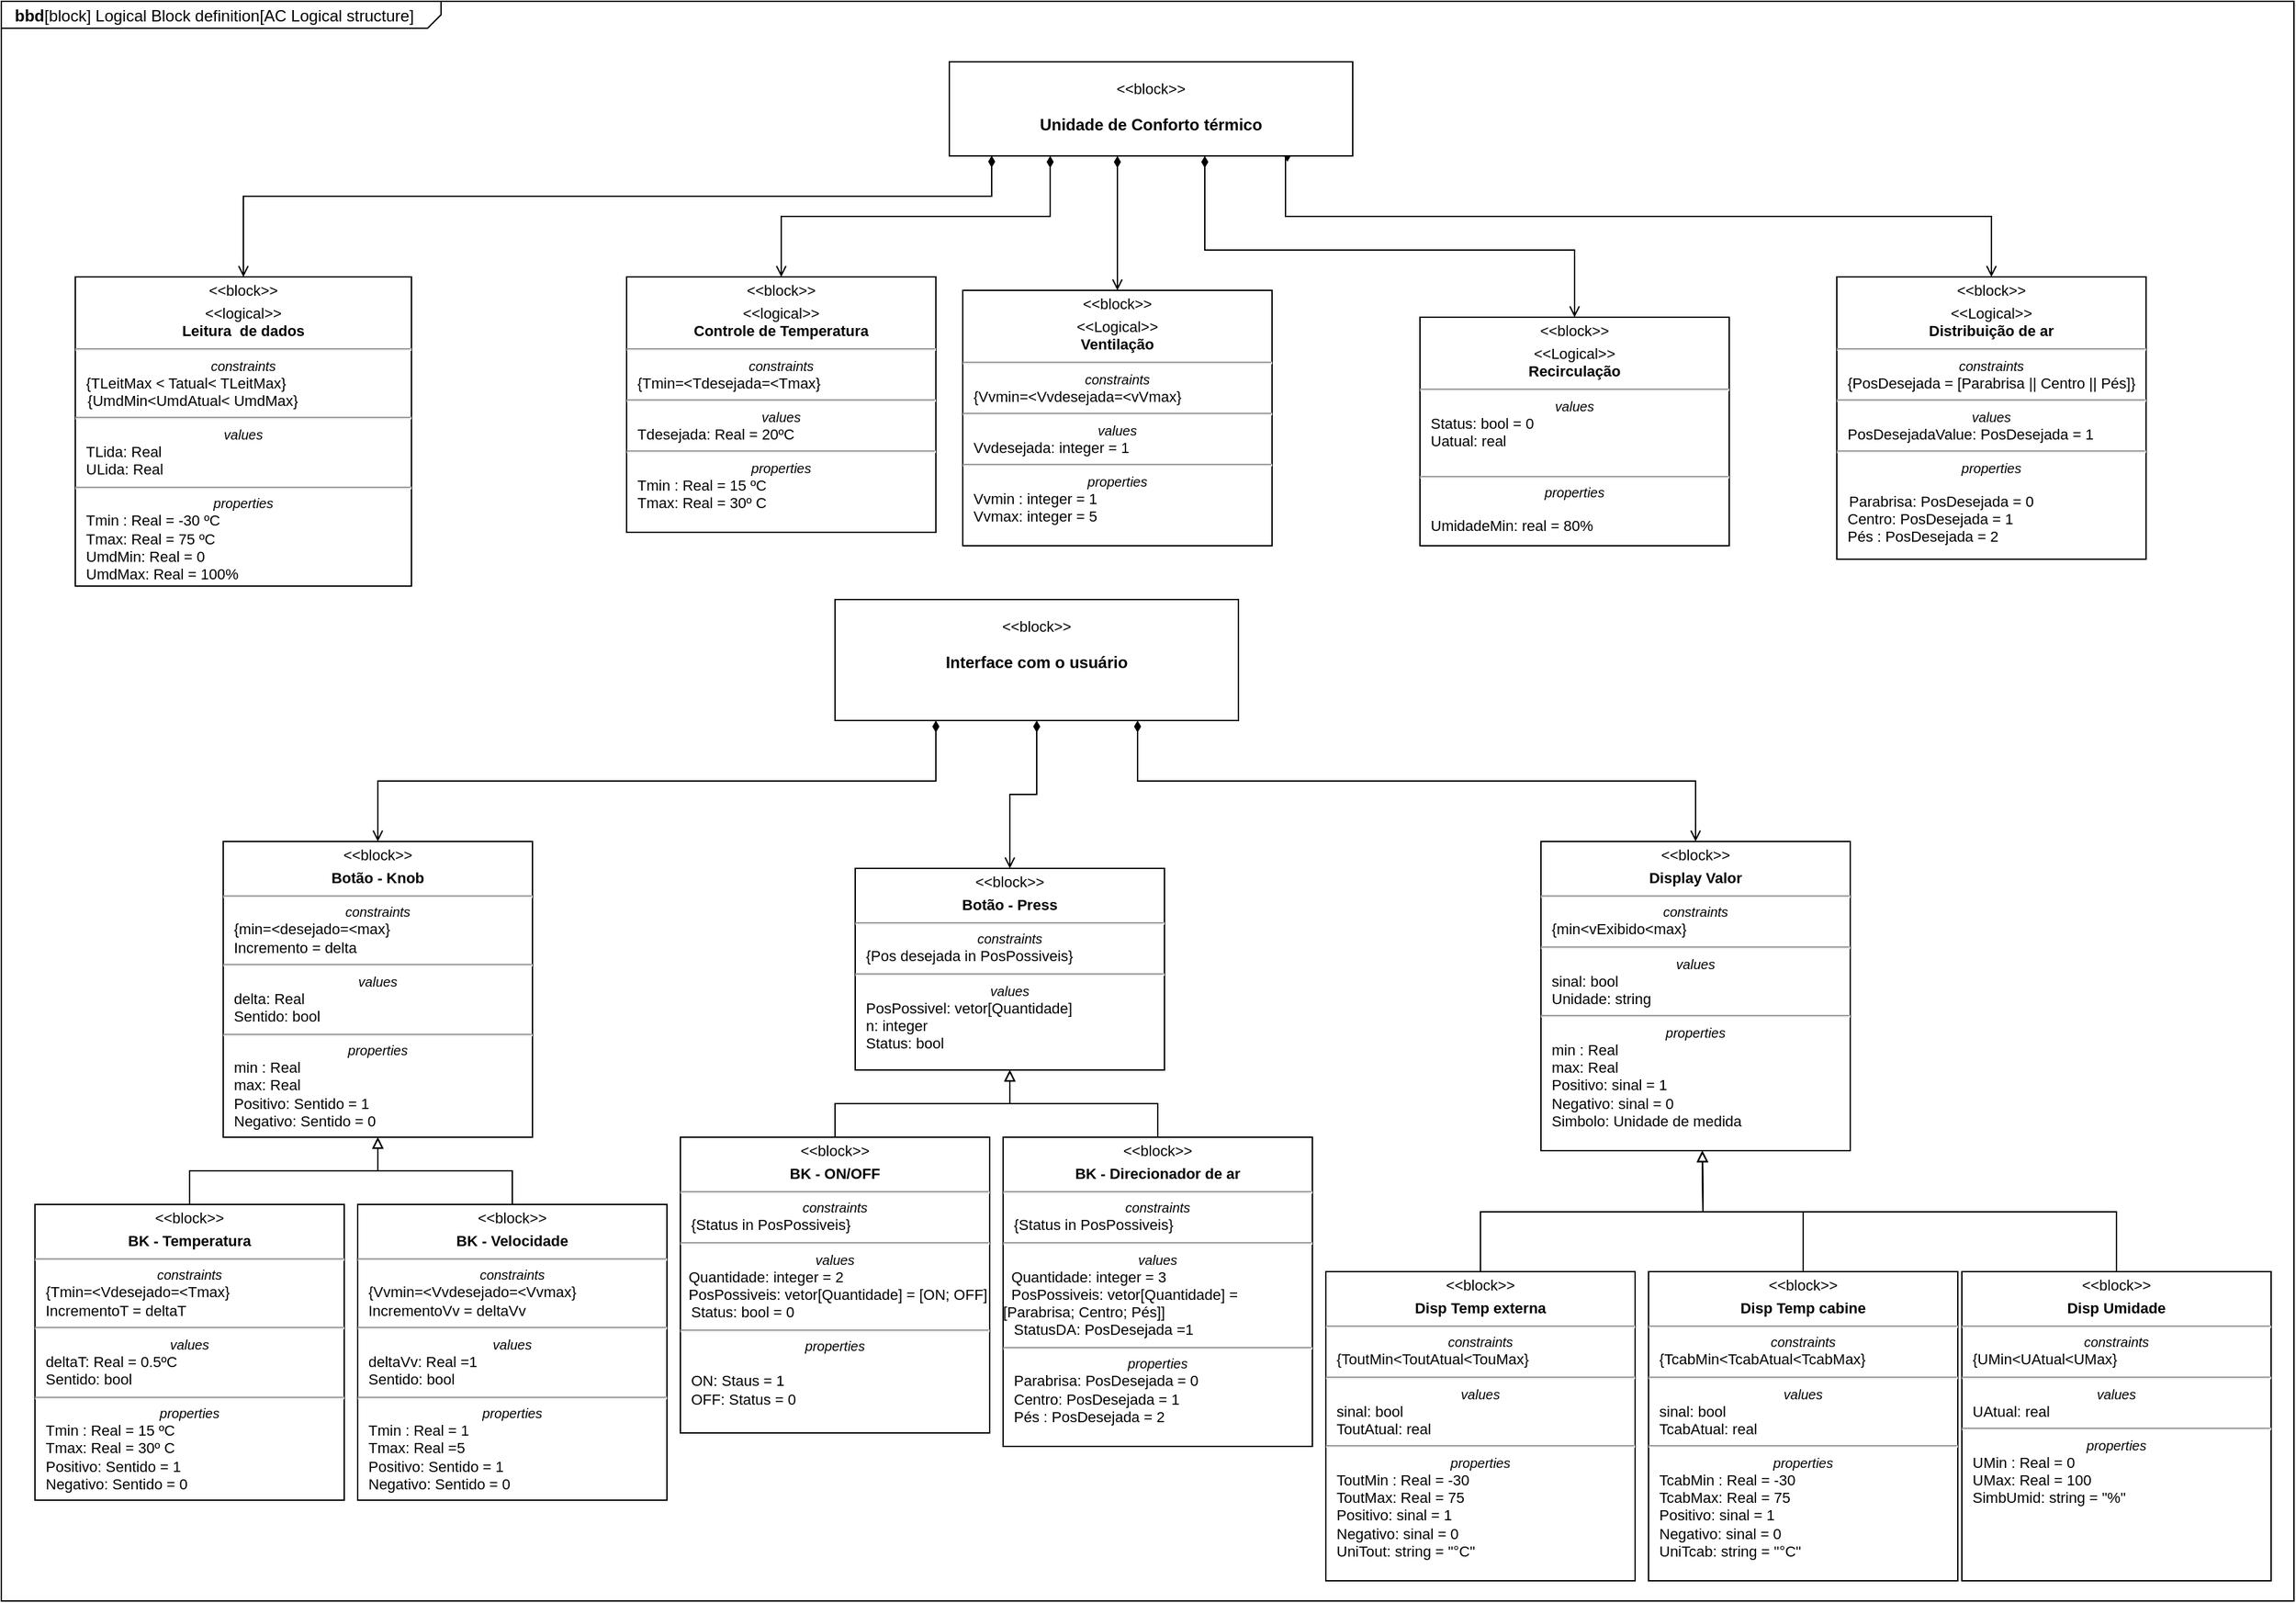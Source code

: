 <mxfile version="15.8.3" type="github">
  <diagram name="Page-1" id="929967ad-93f9-6ef4-fab6-5d389245f69c">
    <mxGraphModel dx="5167" dy="2783" grid="1" gridSize="10" guides="1" tooltips="1" connect="1" arrows="1" fold="1" page="1" pageScale="1.5" pageWidth="1169" pageHeight="826" background="none" math="0" shadow="0">
      <root>
        <mxCell id="0" style=";html=1;" />
        <mxCell id="1" style=";html=1;" parent="0" />
        <mxCell id="1672d66443f91eb5-1" value="&lt;p style=&quot;margin: 0px ; margin-top: 4px ; margin-left: 10px ; text-align: left&quot;&gt;&lt;b&gt;bbd&lt;/b&gt;[block] Logical Block definition[AC Logical structure]&lt;/p&gt;" style="html=1;strokeWidth=1;shape=mxgraph.sysml.package;html=1;overflow=fill;whiteSpace=wrap;fillColor=none;gradientColor=none;fontSize=12;align=center;labelX=327.64;" parent="1" vertex="1">
          <mxGeometry x="35" y="25" width="1705" height="1190" as="geometry" />
        </mxCell>
        <mxCell id="1j4Bzb_2BgSO1hPeJjLn-6" style="edgeStyle=orthogonalEdgeStyle;rounded=0;orthogonalLoop=1;jettySize=auto;html=1;exitX=0.25;exitY=1;exitDx=0;exitDy=0;fontSize=11;startArrow=diamondThin;startFill=1;endArrow=open;endFill=0;" edge="1" parent="1" source="UlCgKMU-R_BX_2DzG77N-8" target="1j4Bzb_2BgSO1hPeJjLn-1">
          <mxGeometry relative="1" as="geometry" />
        </mxCell>
        <mxCell id="1j4Bzb_2BgSO1hPeJjLn-7" style="edgeStyle=orthogonalEdgeStyle;rounded=0;orthogonalLoop=1;jettySize=auto;html=1;entryX=0.5;entryY=0;entryDx=0;entryDy=0;fontSize=11;startArrow=diamondThin;startFill=1;endArrow=open;endFill=0;" edge="1" parent="1" source="UlCgKMU-R_BX_2DzG77N-8" target="1j4Bzb_2BgSO1hPeJjLn-3">
          <mxGeometry relative="1" as="geometry">
            <Array as="points">
              <mxPoint x="865" y="190" />
              <mxPoint x="865" y="190" />
            </Array>
          </mxGeometry>
        </mxCell>
        <mxCell id="1j4Bzb_2BgSO1hPeJjLn-8" style="edgeStyle=orthogonalEdgeStyle;rounded=0;orthogonalLoop=1;jettySize=auto;html=1;fontSize=11;startArrow=diamondThin;startFill=1;endArrow=open;endFill=0;entryX=0.5;entryY=0;entryDx=0;entryDy=0;" edge="1" parent="1" source="UlCgKMU-R_BX_2DzG77N-8" target="1j4Bzb_2BgSO1hPeJjLn-4">
          <mxGeometry relative="1" as="geometry">
            <Array as="points">
              <mxPoint x="930" y="210" />
              <mxPoint x="1205" y="210" />
            </Array>
          </mxGeometry>
        </mxCell>
        <mxCell id="1j4Bzb_2BgSO1hPeJjLn-9" style="edgeStyle=orthogonalEdgeStyle;rounded=0;orthogonalLoop=1;jettySize=auto;html=1;exitX=0.838;exitY=1.062;exitDx=0;exitDy=0;fontSize=11;startArrow=diamondThin;startFill=1;endArrow=open;endFill=0;exitPerimeter=0;entryX=0.5;entryY=0;entryDx=0;entryDy=0;" edge="1" parent="1" source="UlCgKMU-R_BX_2DzG77N-8" target="1j4Bzb_2BgSO1hPeJjLn-5">
          <mxGeometry relative="1" as="geometry">
            <Array as="points">
              <mxPoint x="991" y="140" />
              <mxPoint x="990" y="140" />
              <mxPoint x="990" y="185" />
              <mxPoint x="1515" y="185" />
            </Array>
          </mxGeometry>
        </mxCell>
        <mxCell id="1j4Bzb_2BgSO1hPeJjLn-40" style="edgeStyle=orthogonalEdgeStyle;rounded=0;orthogonalLoop=1;jettySize=auto;html=1;entryX=0.5;entryY=0;entryDx=0;entryDy=0;fontSize=11;startArrow=diamondThin;startFill=1;endArrow=open;endFill=0;exitX=0.105;exitY=0.997;exitDx=0;exitDy=0;exitPerimeter=0;" edge="1" parent="1" source="UlCgKMU-R_BX_2DzG77N-8" target="1j4Bzb_2BgSO1hPeJjLn-20">
          <mxGeometry relative="1" as="geometry">
            <Array as="points">
              <mxPoint x="772" y="170" />
              <mxPoint x="215" y="170" />
            </Array>
          </mxGeometry>
        </mxCell>
        <mxCell id="UlCgKMU-R_BX_2DzG77N-8" value="&lt;p style=&quot;margin: 13px&quot;&gt;&lt;font style=&quot;font-size: 11px&quot;&gt;&amp;lt;&amp;lt;block&amp;gt;&amp;gt;&lt;/font&gt;&lt;/p&gt;&lt;p style=&quot;margin: 13px&quot;&gt;&lt;b&gt;Unidade de Conforto térmico&lt;/b&gt;&lt;/p&gt;" style="shape=rect;html=1;overflow=fill;whiteSpace=wrap;align=center;" parent="1" vertex="1">
          <mxGeometry x="740" y="70" width="300" height="70" as="geometry" />
        </mxCell>
        <mxCell id="1j4Bzb_2BgSO1hPeJjLn-14" style="edgeStyle=orthogonalEdgeStyle;rounded=0;orthogonalLoop=1;jettySize=auto;html=1;exitX=0.25;exitY=1;exitDx=0;exitDy=0;fontSize=11;startArrow=diamondThin;startFill=1;endArrow=open;endFill=0;" edge="1" parent="1" source="UlCgKMU-R_BX_2DzG77N-9" target="1j4Bzb_2BgSO1hPeJjLn-10">
          <mxGeometry relative="1" as="geometry" />
        </mxCell>
        <mxCell id="1j4Bzb_2BgSO1hPeJjLn-15" style="edgeStyle=orthogonalEdgeStyle;rounded=0;orthogonalLoop=1;jettySize=auto;html=1;entryX=0.5;entryY=0;entryDx=0;entryDy=0;fontSize=11;startArrow=diamondThin;startFill=1;endArrow=open;endFill=0;" edge="1" parent="1" source="UlCgKMU-R_BX_2DzG77N-9" target="1j4Bzb_2BgSO1hPeJjLn-11">
          <mxGeometry relative="1" as="geometry" />
        </mxCell>
        <mxCell id="1j4Bzb_2BgSO1hPeJjLn-16" style="edgeStyle=orthogonalEdgeStyle;rounded=0;orthogonalLoop=1;jettySize=auto;html=1;exitX=0.75;exitY=1;exitDx=0;exitDy=0;fontSize=11;startArrow=diamondThin;startFill=1;endArrow=open;endFill=0;" edge="1" parent="1" source="UlCgKMU-R_BX_2DzG77N-9" target="1j4Bzb_2BgSO1hPeJjLn-12">
          <mxGeometry relative="1" as="geometry" />
        </mxCell>
        <mxCell id="UlCgKMU-R_BX_2DzG77N-9" value="&lt;p style=&quot;margin: 13px&quot;&gt;&lt;font style=&quot;font-size: 11px&quot;&gt;&amp;lt;&amp;lt;block&amp;gt;&amp;gt;&lt;/font&gt;&lt;/p&gt;&lt;p style=&quot;margin: 13px&quot;&gt;&lt;b&gt;Interface com o usuário&lt;/b&gt;&lt;/p&gt;" style="shape=rect;html=1;overflow=fill;whiteSpace=wrap;align=center;" parent="1" vertex="1">
          <mxGeometry x="655" y="470" width="300" height="90" as="geometry" />
        </mxCell>
        <mxCell id="1j4Bzb_2BgSO1hPeJjLn-1" value="&lt;p style=&quot;margin: 0px ; margin-top: 4px ; text-align: center&quot;&gt;&amp;lt;&amp;lt;block&amp;gt;&amp;gt;&lt;/p&gt;&lt;p style=&quot;margin: 0px ; margin-top: 4px ; text-align: center&quot;&gt;&amp;lt;&amp;lt;logical&amp;gt;&amp;gt;&lt;br&gt;&lt;b&gt;Controle de Temperatura&lt;/b&gt;&lt;/p&gt;&lt;hr&gt;&lt;p style=&quot;font-size: 10px ; margin: 0px ; text-align: center&quot;&gt;&lt;i&gt;constraints&lt;/i&gt;&lt;/p&gt;&lt;p style=&quot;margin: 0px ; margin-left: 8px ; text-align: left&quot;&gt;{Tmin=&amp;lt;Tdesejada=&amp;lt;Tmax}&lt;/p&gt;&lt;hr&gt;&lt;p style=&quot;font-size: 10px ; margin: 0px ; text-align: center&quot;&gt;&lt;/p&gt;&lt;p style=&quot;font-size: 10px ; margin: 0px ; text-align: center&quot;&gt;&lt;i&gt;values&lt;/i&gt;&lt;/p&gt;&lt;p style=&quot;margin: 0px ; margin-left: 8px ; text-align: left&quot;&gt;Tdesejada: Real = 20ºC&lt;br&gt;&lt;/p&gt;&lt;hr&gt;&lt;p style=&quot;font-size: 10px ; margin: 0px ; text-align: center&quot;&gt;&lt;i&gt;properties&lt;/i&gt;&lt;/p&gt;&lt;p style=&quot;margin: 0px ; margin-left: 8px ; text-align: left&quot;&gt;Tmin : Real = 15 ºC&lt;/p&gt;&lt;p style=&quot;margin: 0px ; margin-left: 8px ; text-align: left&quot;&gt;Tmax: Real = 30º C&lt;/p&gt;" style="shape=rect;html=1;overflow=fill;verticalAlign=top;align=left;whiteSpace=wrap;fontSize=11;" vertex="1" parent="1">
          <mxGeometry x="500" y="230" width="230" height="190" as="geometry" />
        </mxCell>
        <mxCell id="1j4Bzb_2BgSO1hPeJjLn-3" value="&lt;p style=&quot;margin: 0px ; margin-top: 4px ; text-align: center&quot;&gt;&amp;lt;&amp;lt;block&amp;gt;&amp;gt;&lt;/p&gt;&lt;p style=&quot;margin: 0px ; margin-top: 4px ; text-align: center&quot;&gt;&amp;lt;&amp;lt;Logical&amp;gt;&amp;gt;&lt;br&gt;&lt;b&gt;Ventilação&lt;/b&gt;&lt;/p&gt;&lt;hr&gt;&lt;p style=&quot;font-size: 10px ; margin: 0px ; text-align: center&quot;&gt;&lt;i&gt;constraints&lt;/i&gt;&lt;/p&gt;&lt;p style=&quot;margin: 0px ; margin-left: 8px ; text-align: left&quot;&gt;{Vvmin=&amp;lt;Vvdesejada=&amp;lt;vVmax}&lt;/p&gt;&lt;hr&gt;&lt;p style=&quot;font-size: 10px ; margin: 0px ; text-align: center&quot;&gt;&lt;/p&gt;&lt;p style=&quot;font-size: 10px ; margin: 0px ; text-align: center&quot;&gt;&lt;i&gt;values&lt;/i&gt;&lt;/p&gt;&lt;p style=&quot;margin: 0px ; margin-left: 8px ; text-align: left&quot;&gt;Vvdesejada: integer = 1&lt;br&gt;&lt;/p&gt;&lt;hr&gt;&lt;p style=&quot;font-size: 10px ; margin: 0px ; text-align: center&quot;&gt;&lt;i&gt;properties&lt;/i&gt;&lt;/p&gt;&lt;p style=&quot;margin: 0px ; margin-left: 8px ; text-align: left&quot;&gt;Vvmin : integer = 1&lt;/p&gt;&lt;p style=&quot;margin: 0px ; margin-left: 8px ; text-align: left&quot;&gt;Vvmax: integer = 5&lt;/p&gt;" style="shape=rect;html=1;overflow=fill;verticalAlign=top;align=left;whiteSpace=wrap;fontSize=11;" vertex="1" parent="1">
          <mxGeometry x="750" y="240" width="230" height="190" as="geometry" />
        </mxCell>
        <mxCell id="1j4Bzb_2BgSO1hPeJjLn-4" value="&lt;p style=&quot;margin: 0px ; margin-top: 4px ; text-align: center&quot;&gt;&amp;lt;&amp;lt;block&amp;gt;&amp;gt;&lt;/p&gt;&lt;p style=&quot;margin: 0px ; margin-top: 4px ; text-align: center&quot;&gt;&amp;lt;&amp;lt;Logical&amp;gt;&amp;gt;&lt;br&gt;&lt;b&gt;Recirculação&lt;/b&gt;&lt;/p&gt;&lt;hr&gt;&lt;p style=&quot;font-size: 10px ; margin: 0px ; text-align: center&quot;&gt;&lt;/p&gt;&lt;p style=&quot;font-size: 10px ; margin: 0px ; text-align: center&quot;&gt;&lt;/p&gt;&lt;p style=&quot;font-size: 10px ; margin: 0px ; text-align: center&quot;&gt;&lt;i&gt;values&lt;/i&gt;&lt;/p&gt;&lt;p style=&quot;margin: 0px ; margin-left: 8px ; text-align: left&quot;&gt;Status: bool = 0&lt;br&gt;&lt;/p&gt;&lt;p style=&quot;margin: 0px ; margin-left: 8px ; text-align: left&quot;&gt;Uatual: real&lt;/p&gt;&lt;p style=&quot;margin: 0px ; margin-left: 8px ; text-align: left&quot;&gt;&lt;br&gt;&lt;/p&gt;&lt;hr&gt;&lt;p style=&quot;font-size: 10px ; margin: 0px ; text-align: center&quot;&gt;&lt;i&gt;properties&lt;/i&gt;&lt;/p&gt;&lt;p style=&quot;font-size: 10px ; margin: 0px ; text-align: center&quot;&gt;&lt;i&gt;&lt;br&gt;&lt;/i&gt;&lt;/p&gt;&lt;p style=&quot;margin: 0px ; margin-left: 8px ; text-align: left&quot;&gt;UmidadeMin: real = 80%&lt;br&gt;&lt;/p&gt;" style="shape=rect;html=1;overflow=fill;verticalAlign=top;align=left;whiteSpace=wrap;fontSize=11;" vertex="1" parent="1">
          <mxGeometry x="1090" y="260" width="230" height="170" as="geometry" />
        </mxCell>
        <mxCell id="1j4Bzb_2BgSO1hPeJjLn-5" value="&lt;p style=&quot;margin: 0px ; margin-top: 4px ; text-align: center&quot;&gt;&amp;lt;&amp;lt;block&amp;gt;&amp;gt;&lt;/p&gt;&lt;p style=&quot;margin: 0px ; margin-top: 4px ; text-align: center&quot;&gt;&amp;lt;&amp;lt;Logical&amp;gt;&amp;gt;&lt;br&gt;&lt;b&gt;Distribuição de ar&lt;/b&gt;&lt;/p&gt;&lt;hr&gt;&lt;p style=&quot;font-size: 10px ; margin: 0px ; text-align: center&quot;&gt;&lt;i&gt;constraints&lt;/i&gt;&lt;/p&gt;&lt;p style=&quot;margin: 0px ; margin-left: 8px ; text-align: left&quot;&gt;{PosDesejada = [Parabrisa || Centro || Pés]}&lt;/p&gt;&lt;hr&gt;&lt;p style=&quot;font-size: 10px ; margin: 0px ; text-align: center&quot;&gt;&lt;/p&gt;&lt;p style=&quot;font-size: 10px ; margin: 0px ; text-align: center&quot;&gt;&lt;i&gt;values&lt;/i&gt;&lt;/p&gt;&lt;p style=&quot;margin: 0px ; margin-left: 8px ; text-align: left&quot;&gt;PosDesejadaValue: PosDesejada = 1&lt;br&gt;&lt;/p&gt;&lt;hr&gt;&lt;p style=&quot;font-size: 10px ; margin: 0px ; text-align: center&quot;&gt;&lt;i&gt;properties&lt;/i&gt;&lt;/p&gt;&lt;p style=&quot;font-size: 10px ; margin: 0px ; text-align: center&quot;&gt;&lt;i&gt;&lt;br&gt;&lt;/i&gt;&lt;/p&gt;&amp;nbsp; &amp;nbsp;Parabrisa: PosDesejada = 0&lt;p style=&quot;margin: 0px ; margin-left: 8px ; text-align: left&quot;&gt;Centro: PosDesejada = 1&lt;/p&gt;&lt;p style=&quot;margin: 0px 0px 0px 8px&quot;&gt;&lt;span&gt;Pés : PosDesejada = 2&lt;/span&gt;&lt;br&gt;&lt;/p&gt;" style="shape=rect;html=1;overflow=fill;verticalAlign=top;align=left;whiteSpace=wrap;fontSize=11;" vertex="1" parent="1">
          <mxGeometry x="1400" y="230" width="230" height="210" as="geometry" />
        </mxCell>
        <mxCell id="1j4Bzb_2BgSO1hPeJjLn-10" value="&lt;p style=&quot;margin: 0px ; margin-top: 4px ; text-align: center&quot;&gt;&amp;lt;&amp;lt;block&amp;gt;&amp;gt;&lt;/p&gt;&lt;p style=&quot;margin: 0px ; margin-top: 4px ; text-align: center&quot;&gt;&lt;b&gt;Botão - Knob&lt;/b&gt;&lt;/p&gt;&lt;hr&gt;&lt;p style=&quot;font-size: 10px ; margin: 0px ; text-align: center&quot;&gt;&lt;i&gt;constraints&lt;/i&gt;&lt;/p&gt;&lt;p style=&quot;margin: 0px ; margin-left: 8px ; text-align: left&quot;&gt;{min=&amp;lt;desejado=&amp;lt;max}&lt;/p&gt;&lt;p style=&quot;margin: 0px ; margin-left: 8px ; text-align: left&quot;&gt;Incremento = delta&lt;/p&gt;&lt;hr&gt;&lt;p style=&quot;font-size: 10px ; margin: 0px ; text-align: center&quot;&gt;&lt;/p&gt;&lt;p style=&quot;font-size: 10px ; margin: 0px ; text-align: center&quot;&gt;&lt;i&gt;values&lt;/i&gt;&lt;/p&gt;&lt;p style=&quot;margin: 0px ; margin-left: 8px ; text-align: left&quot;&gt;delta: Real&amp;nbsp;&lt;br&gt;&lt;/p&gt;&lt;p style=&quot;margin: 0px ; margin-left: 8px ; text-align: left&quot;&gt;Sentido: bool&lt;/p&gt;&lt;hr&gt;&lt;p style=&quot;font-size: 10px ; margin: 0px ; text-align: center&quot;&gt;&lt;i&gt;properties&lt;/i&gt;&lt;/p&gt;&lt;p style=&quot;margin: 0px ; margin-left: 8px ; text-align: left&quot;&gt;min : Real&lt;/p&gt;&lt;p style=&quot;margin: 0px ; margin-left: 8px ; text-align: left&quot;&gt;max: Real&lt;/p&gt;&lt;p style=&quot;margin: 0px ; margin-left: 8px ; text-align: left&quot;&gt;Positivo: Sentido = 1&lt;/p&gt;&lt;p style=&quot;margin: 0px ; margin-left: 8px ; text-align: left&quot;&gt;Negativo: Sentido = 0&amp;nbsp;&lt;/p&gt;" style="shape=rect;html=1;overflow=fill;verticalAlign=top;align=left;whiteSpace=wrap;fontSize=11;" vertex="1" parent="1">
          <mxGeometry x="200" y="650" width="230" height="220" as="geometry" />
        </mxCell>
        <mxCell id="1j4Bzb_2BgSO1hPeJjLn-11" value="&lt;p style=&quot;margin: 0px ; margin-top: 4px ; text-align: center&quot;&gt;&amp;lt;&amp;lt;block&amp;gt;&amp;gt;&lt;/p&gt;&lt;p style=&quot;margin: 0px ; margin-top: 4px ; text-align: center&quot;&gt;&lt;b&gt;Botão - Press&lt;/b&gt;&lt;/p&gt;&lt;hr&gt;&lt;p style=&quot;font-size: 10px ; margin: 0px ; text-align: center&quot;&gt;&lt;i&gt;constraints&lt;/i&gt;&lt;/p&gt;&lt;p style=&quot;margin: 0px ; margin-left: 8px ; text-align: left&quot;&gt;{Pos desejada in PosPossiveis}&lt;/p&gt;&lt;hr&gt;&lt;p style=&quot;font-size: 10px ; margin: 0px ; text-align: center&quot;&gt;&lt;/p&gt;&lt;p style=&quot;font-size: 10px ; margin: 0px ; text-align: center&quot;&gt;&lt;i&gt;values&lt;/i&gt;&lt;/p&gt;&lt;p style=&quot;margin: 0px ; margin-left: 8px ; text-align: left&quot;&gt;PosPossivel: vetor[Quantidade]&amp;nbsp;&lt;br&gt;&lt;/p&gt;&lt;p style=&quot;margin: 0px ; margin-left: 8px ; text-align: left&quot;&gt;n: integer&amp;nbsp;&lt;/p&gt;&lt;p style=&quot;margin: 0px ; margin-left: 8px ; text-align: left&quot;&gt;Status: bool&lt;/p&gt;&lt;p style=&quot;font-size: 10px ; margin: 0px ; text-align: center&quot;&gt;&lt;br&gt;&lt;/p&gt;" style="shape=rect;html=1;overflow=fill;verticalAlign=top;align=left;whiteSpace=wrap;fontSize=11;" vertex="1" parent="1">
          <mxGeometry x="670" y="670" width="230" height="150" as="geometry" />
        </mxCell>
        <mxCell id="1j4Bzb_2BgSO1hPeJjLn-12" value="&lt;p style=&quot;margin: 0px ; margin-top: 4px ; text-align: center&quot;&gt;&amp;lt;&amp;lt;block&amp;gt;&amp;gt;&lt;/p&gt;&lt;p style=&quot;margin: 0px ; margin-top: 4px ; text-align: center&quot;&gt;&lt;b&gt;Display Valor&lt;/b&gt;&lt;/p&gt;&lt;hr&gt;&lt;p style=&quot;font-size: 10px ; margin: 0px ; text-align: center&quot;&gt;&lt;i&gt;constraints&lt;/i&gt;&lt;/p&gt;&lt;p style=&quot;margin: 0px ; margin-left: 8px ; text-align: left&quot;&gt;{min&amp;lt;vExibido&amp;lt;max}&lt;/p&gt;&lt;hr&gt;&lt;p style=&quot;font-size: 10px ; margin: 0px ; text-align: center&quot;&gt;&lt;/p&gt;&lt;p style=&quot;font-size: 10px ; margin: 0px ; text-align: center&quot;&gt;&lt;i&gt;values&lt;/i&gt;&lt;/p&gt;&lt;p style=&quot;margin: 0px ; margin-left: 8px ; text-align: left&quot;&gt;sinal: bool&amp;nbsp;&lt;br&gt;&lt;/p&gt;&lt;p style=&quot;margin: 0px ; margin-left: 8px ; text-align: left&quot;&gt;Unidade: string&lt;/p&gt;&lt;hr&gt;&lt;p style=&quot;font-size: 10px ; margin: 0px ; text-align: center&quot;&gt;&lt;i&gt;properties&lt;/i&gt;&lt;/p&gt;&lt;p style=&quot;margin: 0px ; margin-left: 8px ; text-align: left&quot;&gt;min : Real&lt;/p&gt;&lt;p style=&quot;margin: 0px ; margin-left: 8px ; text-align: left&quot;&gt;max: Real&lt;/p&gt;&lt;p style=&quot;margin: 0px ; margin-left: 8px ; text-align: left&quot;&gt;Positivo: sinal = 1&lt;/p&gt;&lt;p style=&quot;margin: 0px ; margin-left: 8px ; text-align: left&quot;&gt;Negativo: sinal = 0&lt;/p&gt;&lt;p style=&quot;margin: 0px ; margin-left: 8px ; text-align: left&quot;&gt;Simbolo: Unidade de medida&amp;nbsp;&lt;/p&gt;" style="shape=rect;html=1;overflow=fill;verticalAlign=top;align=left;whiteSpace=wrap;fontSize=11;" vertex="1" parent="1">
          <mxGeometry x="1180" y="650" width="230" height="230" as="geometry" />
        </mxCell>
        <mxCell id="1j4Bzb_2BgSO1hPeJjLn-36" style="edgeStyle=orthogonalEdgeStyle;rounded=0;orthogonalLoop=1;jettySize=auto;html=1;entryX=0.5;entryY=1;entryDx=0;entryDy=0;fontSize=11;startArrow=none;startFill=0;endArrow=block;endFill=0;" edge="1" parent="1" source="1j4Bzb_2BgSO1hPeJjLn-19" target="1j4Bzb_2BgSO1hPeJjLn-10">
          <mxGeometry relative="1" as="geometry" />
        </mxCell>
        <mxCell id="1j4Bzb_2BgSO1hPeJjLn-19" value="&lt;p style=&quot;margin: 0px ; margin-top: 4px ; text-align: center&quot;&gt;&amp;lt;&amp;lt;block&amp;gt;&amp;gt;&lt;/p&gt;&lt;p style=&quot;margin: 0px ; margin-top: 4px ; text-align: center&quot;&gt;&lt;b&gt;BK - Temperatura&lt;/b&gt;&lt;/p&gt;&lt;hr&gt;&lt;p style=&quot;font-size: 10px ; margin: 0px ; text-align: center&quot;&gt;&lt;i&gt;constraints&lt;/i&gt;&lt;/p&gt;&lt;p style=&quot;margin: 0px ; margin-left: 8px ; text-align: left&quot;&gt;{Tmin=&amp;lt;Vdesejado=&amp;lt;Tmax}&lt;/p&gt;&lt;p style=&quot;margin: 0px ; margin-left: 8px ; text-align: left&quot;&gt;IncrementoT = deltaT&lt;/p&gt;&lt;hr&gt;&lt;p style=&quot;font-size: 10px ; margin: 0px ; text-align: center&quot;&gt;&lt;/p&gt;&lt;p style=&quot;font-size: 10px ; margin: 0px ; text-align: center&quot;&gt;&lt;i&gt;values&lt;/i&gt;&lt;/p&gt;&lt;p style=&quot;margin: 0px ; margin-left: 8px ; text-align: left&quot;&gt;deltaT: Real = 0.5ºC&lt;br&gt;&lt;/p&gt;&lt;p style=&quot;margin: 0px ; margin-left: 8px ; text-align: left&quot;&gt;Sentido: bool&lt;/p&gt;&lt;hr&gt;&lt;p style=&quot;font-size: 10px ; margin: 0px ; text-align: center&quot;&gt;&lt;i&gt;properties&lt;/i&gt;&lt;/p&gt;&lt;p style=&quot;margin: 0px 0px 0px 8px&quot;&gt;Tmin : Real = 15 ºC&lt;/p&gt;&lt;p style=&quot;margin: 0px 0px 0px 8px&quot;&gt;Tmax: Real = 30º C&lt;/p&gt;&lt;p style=&quot;margin: 0px ; margin-left: 8px ; text-align: left&quot;&gt;Positivo: Sentido = 1&lt;/p&gt;&lt;p style=&quot;margin: 0px ; margin-left: 8px ; text-align: left&quot;&gt;Negativo: Sentido = 0&amp;nbsp;&lt;/p&gt;" style="shape=rect;html=1;overflow=fill;verticalAlign=top;align=left;whiteSpace=wrap;fontSize=11;" vertex="1" parent="1">
          <mxGeometry x="60" y="920" width="230" height="220" as="geometry" />
        </mxCell>
        <mxCell id="1j4Bzb_2BgSO1hPeJjLn-20" value="&lt;p style=&quot;margin: 0px ; margin-top: 4px ; text-align: center&quot;&gt;&amp;lt;&amp;lt;block&amp;gt;&amp;gt;&lt;/p&gt;&lt;p style=&quot;margin: 0px ; margin-top: 4px ; text-align: center&quot;&gt;&amp;lt;&amp;lt;logical&amp;gt;&amp;gt;&lt;br&gt;&lt;b&gt;Leitura&amp;nbsp; de dados&lt;/b&gt;&lt;/p&gt;&lt;hr&gt;&lt;p style=&quot;font-size: 10px ; margin: 0px ; text-align: center&quot;&gt;&lt;i&gt;constraints&lt;/i&gt;&lt;/p&gt;&lt;p style=&quot;margin: 0px ; margin-left: 8px ; text-align: left&quot;&gt;{TLeitMax &amp;lt; Tatual&amp;lt; TLeitMax}&lt;/p&gt;&amp;nbsp; &amp;nbsp;{UmdMin&amp;lt;UmdAtual&amp;lt; UmdMax}&lt;br&gt;&lt;hr&gt;&lt;p style=&quot;font-size: 10px ; margin: 0px ; text-align: center&quot;&gt;&lt;/p&gt;&lt;p style=&quot;font-size: 10px ; margin: 0px ; text-align: center&quot;&gt;&lt;i&gt;values&lt;/i&gt;&lt;/p&gt;&lt;p style=&quot;margin: 0px ; margin-left: 8px ; text-align: left&quot;&gt;TLida: Real&amp;nbsp;&lt;br&gt;&lt;/p&gt;&lt;p style=&quot;margin: 0px ; margin-left: 8px ; text-align: left&quot;&gt;ULida: Real&lt;/p&gt;&lt;hr&gt;&lt;p style=&quot;font-size: 10px ; margin: 0px ; text-align: center&quot;&gt;&lt;i&gt;properties&lt;/i&gt;&lt;/p&gt;&lt;p style=&quot;margin: 0px ; margin-left: 8px ; text-align: left&quot;&gt;Tmin : Real = -30 ºC&lt;/p&gt;&lt;p style=&quot;margin: 0px ; margin-left: 8px ; text-align: left&quot;&gt;Tmax: Real = 75 ºC&lt;/p&gt;&lt;p style=&quot;margin: 0px ; margin-left: 8px ; text-align: left&quot;&gt;UmdMin: Real = 0&lt;/p&gt;&lt;p style=&quot;margin: 0px ; margin-left: 8px ; text-align: left&quot;&gt;UmdMax: Real = 100%&lt;/p&gt;" style="shape=rect;html=1;overflow=fill;verticalAlign=top;align=left;whiteSpace=wrap;fontSize=11;" vertex="1" parent="1">
          <mxGeometry x="90" y="230" width="250" height="230" as="geometry" />
        </mxCell>
        <mxCell id="1j4Bzb_2BgSO1hPeJjLn-37" style="edgeStyle=orthogonalEdgeStyle;rounded=0;orthogonalLoop=1;jettySize=auto;html=1;entryX=0.5;entryY=1;entryDx=0;entryDy=0;fontSize=11;startArrow=none;startFill=0;endArrow=block;endFill=0;" edge="1" parent="1" source="1j4Bzb_2BgSO1hPeJjLn-21" target="1j4Bzb_2BgSO1hPeJjLn-10">
          <mxGeometry relative="1" as="geometry" />
        </mxCell>
        <mxCell id="1j4Bzb_2BgSO1hPeJjLn-21" value="&lt;p style=&quot;margin: 0px ; margin-top: 4px ; text-align: center&quot;&gt;&amp;lt;&amp;lt;block&amp;gt;&amp;gt;&lt;/p&gt;&lt;p style=&quot;margin: 0px ; margin-top: 4px ; text-align: center&quot;&gt;&lt;b&gt;BK - Velocidade&lt;/b&gt;&lt;/p&gt;&lt;hr&gt;&lt;p style=&quot;font-size: 10px ; margin: 0px ; text-align: center&quot;&gt;&lt;i&gt;constraints&lt;/i&gt;&lt;/p&gt;&lt;p style=&quot;margin: 0px ; margin-left: 8px ; text-align: left&quot;&gt;{Vvmin=&amp;lt;Vvdesejado=&amp;lt;Vvmax}&lt;/p&gt;&lt;p style=&quot;margin: 0px ; margin-left: 8px ; text-align: left&quot;&gt;IncrementoVv = deltaVv&lt;/p&gt;&lt;hr&gt;&lt;p style=&quot;font-size: 10px ; margin: 0px ; text-align: center&quot;&gt;&lt;/p&gt;&lt;p style=&quot;font-size: 10px ; margin: 0px ; text-align: center&quot;&gt;&lt;i&gt;values&lt;/i&gt;&lt;/p&gt;&lt;p style=&quot;margin: 0px ; margin-left: 8px ; text-align: left&quot;&gt;deltaVv: Real =1&lt;br&gt;&lt;/p&gt;&lt;p style=&quot;margin: 0px ; margin-left: 8px ; text-align: left&quot;&gt;Sentido: bool&lt;/p&gt;&lt;hr&gt;&lt;p style=&quot;font-size: 10px ; margin: 0px ; text-align: center&quot;&gt;&lt;i&gt;properties&lt;/i&gt;&lt;/p&gt;&lt;p style=&quot;margin: 0px 0px 0px 8px&quot;&gt;Tmin : Real = 1&lt;/p&gt;&lt;p style=&quot;margin: 0px 0px 0px 8px&quot;&gt;Tmax: Real =5&lt;/p&gt;&lt;p style=&quot;margin: 0px ; margin-left: 8px ; text-align: left&quot;&gt;Positivo: Sentido = 1&lt;/p&gt;&lt;p style=&quot;margin: 0px ; margin-left: 8px ; text-align: left&quot;&gt;Negativo: Sentido = 0&amp;nbsp;&lt;/p&gt;" style="shape=rect;html=1;overflow=fill;verticalAlign=top;align=left;whiteSpace=wrap;fontSize=11;" vertex="1" parent="1">
          <mxGeometry x="300" y="920" width="230" height="220" as="geometry" />
        </mxCell>
        <mxCell id="1j4Bzb_2BgSO1hPeJjLn-35" style="edgeStyle=orthogonalEdgeStyle;rounded=0;orthogonalLoop=1;jettySize=auto;html=1;fontSize=11;startArrow=none;startFill=0;endArrow=block;endFill=0;exitX=0.5;exitY=0;exitDx=0;exitDy=0;entryX=0.5;entryY=1;entryDx=0;entryDy=0;" edge="1" parent="1" source="1j4Bzb_2BgSO1hPeJjLn-23" target="1j4Bzb_2BgSO1hPeJjLn-11">
          <mxGeometry relative="1" as="geometry">
            <mxPoint x="780" y="820" as="targetPoint" />
          </mxGeometry>
        </mxCell>
        <mxCell id="1j4Bzb_2BgSO1hPeJjLn-23" value="&lt;p style=&quot;margin: 0px ; margin-top: 4px ; text-align: center&quot;&gt;&amp;lt;&amp;lt;block&amp;gt;&amp;gt;&lt;/p&gt;&lt;p style=&quot;margin: 0px ; margin-top: 4px ; text-align: center&quot;&gt;&lt;b&gt;BK - ON/OFF&lt;/b&gt;&lt;/p&gt;&lt;hr&gt;&lt;p style=&quot;font-size: 10px ; margin: 0px ; text-align: center&quot;&gt;&lt;i&gt;constraints&lt;/i&gt;&lt;/p&gt;&lt;p style=&quot;margin: 0px ; margin-left: 8px ; text-align: left&quot;&gt;{Status in PosPossiveis}&lt;/p&gt;&lt;hr&gt;&lt;p style=&quot;font-size: 10px ; margin: 0px ; text-align: center&quot;&gt;&lt;/p&gt;&lt;p style=&quot;font-size: 10px ; margin: 0px ; text-align: center&quot;&gt;&lt;i&gt;values&lt;/i&gt;&lt;/p&gt;&amp;nbsp; Quantidade: integer = 2&amp;nbsp;&lt;br&gt;&amp;nbsp; PosPossiveis: vetor[Quantidade] = [ON; OFF]&lt;br&gt;&lt;p style=&quot;margin: 0px ; margin-left: 8px ; text-align: left&quot;&gt;&lt;span&gt;Status: bool = 0&lt;/span&gt;&lt;br&gt;&lt;/p&gt;&lt;hr&gt;&lt;p style=&quot;font-size: 10px ; margin: 0px ; text-align: center&quot;&gt;&lt;i&gt;properties&lt;/i&gt;&lt;/p&gt;&lt;p style=&quot;margin: 0px 0px 0px 8px&quot;&gt;&lt;br&gt;&lt;/p&gt;&lt;p style=&quot;margin: 0px ; margin-left: 8px ; text-align: left&quot;&gt;ON: Staus = 1&lt;/p&gt;&lt;p style=&quot;margin: 0px ; margin-left: 8px ; text-align: left&quot;&gt;OFF: Status = 0&amp;nbsp;&lt;/p&gt;" style="shape=rect;html=1;overflow=fill;verticalAlign=top;align=left;whiteSpace=wrap;fontSize=11;" vertex="1" parent="1">
          <mxGeometry x="540" y="870" width="230" height="220" as="geometry" />
        </mxCell>
        <mxCell id="1j4Bzb_2BgSO1hPeJjLn-34" style="edgeStyle=orthogonalEdgeStyle;rounded=0;orthogonalLoop=1;jettySize=auto;html=1;entryX=0.5;entryY=1;entryDx=0;entryDy=0;fontSize=11;startArrow=none;startFill=0;endArrow=block;endFill=0;" edge="1" parent="1" source="1j4Bzb_2BgSO1hPeJjLn-24" target="1j4Bzb_2BgSO1hPeJjLn-11">
          <mxGeometry relative="1" as="geometry" />
        </mxCell>
        <mxCell id="1j4Bzb_2BgSO1hPeJjLn-24" value="&lt;p style=&quot;margin: 0px ; margin-top: 4px ; text-align: center&quot;&gt;&amp;lt;&amp;lt;block&amp;gt;&amp;gt;&lt;/p&gt;&lt;p style=&quot;margin: 0px ; margin-top: 4px ; text-align: center&quot;&gt;&lt;b&gt;BK - Direcionador de ar&lt;/b&gt;&lt;/p&gt;&lt;hr&gt;&lt;p style=&quot;font-size: 10px ; margin: 0px ; text-align: center&quot;&gt;&lt;i&gt;constraints&lt;/i&gt;&lt;/p&gt;&lt;p style=&quot;margin: 0px ; margin-left: 8px ; text-align: left&quot;&gt;{Status in PosPossiveis}&lt;/p&gt;&lt;hr&gt;&lt;p style=&quot;font-size: 10px ; margin: 0px ; text-align: center&quot;&gt;&lt;/p&gt;&lt;p style=&quot;font-size: 10px ; margin: 0px ; text-align: center&quot;&gt;&lt;i&gt;values&lt;/i&gt;&lt;/p&gt;&amp;nbsp; Quantidade: integer = 3&amp;nbsp;&lt;br&gt;&amp;nbsp; PosPossiveis: vetor[Quantidade] = [Parabrisa; Centro; Pés]]&lt;br&gt;&lt;p style=&quot;margin: 0px ; margin-left: 8px ; text-align: left&quot;&gt;&lt;span&gt;StatusDA: PosDesejada =1&lt;/span&gt;&lt;/p&gt;&lt;hr&gt;&lt;p style=&quot;font-size: 10px ; margin: 0px ; text-align: center&quot;&gt;&lt;i&gt;properties&lt;/i&gt;&lt;/p&gt;&lt;p style=&quot;margin: 0px 0px 0px 8px&quot;&gt;Parabrisa: PosDesejada = 0&lt;/p&gt;&lt;p style=&quot;margin: 0px 0px 0px 8px&quot;&gt;Centro: PosDesejada = 1&lt;/p&gt;&lt;p style=&quot;margin: 0px 0px 0px 8px&quot;&gt;Pés : PosDesejada = 2&lt;/p&gt;" style="shape=rect;html=1;overflow=fill;verticalAlign=top;align=left;whiteSpace=wrap;fontSize=11;" vertex="1" parent="1">
          <mxGeometry x="780" y="870" width="230" height="230" as="geometry" />
        </mxCell>
        <mxCell id="1j4Bzb_2BgSO1hPeJjLn-33" style="edgeStyle=orthogonalEdgeStyle;rounded=0;orthogonalLoop=1;jettySize=auto;html=1;fontSize=11;startArrow=none;startFill=0;endArrow=block;endFill=0;exitX=0.5;exitY=0;exitDx=0;exitDy=0;" edge="1" parent="1" source="1j4Bzb_2BgSO1hPeJjLn-25">
          <mxGeometry relative="1" as="geometry">
            <mxPoint x="1300" y="880" as="targetPoint" />
          </mxGeometry>
        </mxCell>
        <mxCell id="1j4Bzb_2BgSO1hPeJjLn-25" value="&lt;p style=&quot;margin: 0px ; margin-top: 4px ; text-align: center&quot;&gt;&amp;lt;&amp;lt;block&amp;gt;&amp;gt;&lt;/p&gt;&lt;p style=&quot;margin: 0px ; margin-top: 4px ; text-align: center&quot;&gt;&lt;b&gt;Disp Temp externa&lt;/b&gt;&lt;/p&gt;&lt;hr&gt;&lt;p style=&quot;font-size: 10px ; margin: 0px ; text-align: center&quot;&gt;&lt;i&gt;constraints&lt;/i&gt;&lt;/p&gt;&lt;p style=&quot;margin: 0px ; margin-left: 8px ; text-align: left&quot;&gt;{ToutMin&amp;lt;ToutAtual&amp;lt;TouMax}&lt;/p&gt;&lt;hr&gt;&lt;p style=&quot;font-size: 10px ; margin: 0px ; text-align: center&quot;&gt;&lt;/p&gt;&lt;p style=&quot;font-size: 10px ; margin: 0px ; text-align: center&quot;&gt;&lt;i&gt;values&lt;/i&gt;&lt;/p&gt;&lt;p style=&quot;margin: 0px ; margin-left: 8px ; text-align: left&quot;&gt;sinal: bool&amp;nbsp;&lt;br&gt;&lt;/p&gt;&lt;p style=&quot;margin: 0px ; margin-left: 8px ; text-align: left&quot;&gt;ToutAtual: real&lt;/p&gt;&lt;hr&gt;&lt;p style=&quot;font-size: 10px ; margin: 0px ; text-align: center&quot;&gt;&lt;i&gt;properties&lt;/i&gt;&lt;/p&gt;&lt;p style=&quot;margin: 0px ; margin-left: 8px ; text-align: left&quot;&gt;ToutMin : Real = -30&lt;/p&gt;&lt;p style=&quot;margin: 0px ; margin-left: 8px ; text-align: left&quot;&gt;ToutMax: Real = 75&lt;/p&gt;&lt;p style=&quot;margin: 0px ; margin-left: 8px ; text-align: left&quot;&gt;Positivo: sinal = 1&lt;/p&gt;&lt;p style=&quot;margin: 0px ; margin-left: 8px ; text-align: left&quot;&gt;Negativo: sinal = 0&lt;/p&gt;&lt;p style=&quot;margin: 0px ; margin-left: 8px ; text-align: left&quot;&gt;UniTout: string = &quot;°C&quot;&lt;/p&gt;" style="shape=rect;html=1;overflow=fill;verticalAlign=top;align=left;whiteSpace=wrap;fontSize=11;" vertex="1" parent="1">
          <mxGeometry x="1020" y="970" width="230" height="230" as="geometry" />
        </mxCell>
        <mxCell id="1j4Bzb_2BgSO1hPeJjLn-32" style="edgeStyle=orthogonalEdgeStyle;rounded=0;orthogonalLoop=1;jettySize=auto;html=1;exitX=0.5;exitY=0;exitDx=0;exitDy=0;fontSize=11;startArrow=none;startFill=0;endArrow=block;endFill=0;" edge="1" parent="1" source="1j4Bzb_2BgSO1hPeJjLn-28">
          <mxGeometry relative="1" as="geometry">
            <mxPoint x="1300" y="880" as="targetPoint" />
          </mxGeometry>
        </mxCell>
        <mxCell id="1j4Bzb_2BgSO1hPeJjLn-28" value="&lt;p style=&quot;margin: 0px ; margin-top: 4px ; text-align: center&quot;&gt;&amp;lt;&amp;lt;block&amp;gt;&amp;gt;&lt;/p&gt;&lt;p style=&quot;margin: 0px ; margin-top: 4px ; text-align: center&quot;&gt;&lt;b&gt;Disp Temp cabine&lt;/b&gt;&lt;/p&gt;&lt;hr&gt;&lt;p style=&quot;font-size: 10px ; margin: 0px ; text-align: center&quot;&gt;&lt;i&gt;constraints&lt;/i&gt;&lt;/p&gt;&lt;p style=&quot;margin: 0px ; margin-left: 8px ; text-align: left&quot;&gt;{TcabMin&amp;lt;TcabAtual&amp;lt;TcabMax}&lt;/p&gt;&lt;hr&gt;&lt;p style=&quot;font-size: 10px ; margin: 0px ; text-align: center&quot;&gt;&lt;/p&gt;&lt;p style=&quot;font-size: 10px ; margin: 0px ; text-align: center&quot;&gt;&lt;i&gt;values&lt;/i&gt;&lt;/p&gt;&lt;p style=&quot;margin: 0px ; margin-left: 8px ; text-align: left&quot;&gt;sinal: bool&amp;nbsp;&lt;br&gt;&lt;/p&gt;&lt;p style=&quot;margin: 0px ; margin-left: 8px ; text-align: left&quot;&gt;TcabAtual: real&lt;/p&gt;&lt;hr&gt;&lt;p style=&quot;font-size: 10px ; margin: 0px ; text-align: center&quot;&gt;&lt;i&gt;properties&lt;/i&gt;&lt;/p&gt;&lt;p style=&quot;margin: 0px ; margin-left: 8px ; text-align: left&quot;&gt;TcabMin : Real = -30&lt;/p&gt;&lt;p style=&quot;margin: 0px ; margin-left: 8px ; text-align: left&quot;&gt;TcabMax: Real = 75&lt;/p&gt;&lt;p style=&quot;margin: 0px ; margin-left: 8px ; text-align: left&quot;&gt;Positivo: sinal = 1&lt;/p&gt;&lt;p style=&quot;margin: 0px ; margin-left: 8px ; text-align: left&quot;&gt;Negativo: sinal = 0&lt;/p&gt;&lt;p style=&quot;margin: 0px ; margin-left: 8px ; text-align: left&quot;&gt;UniTcab: string = &quot;°C&quot;&lt;/p&gt;" style="shape=rect;html=1;overflow=fill;verticalAlign=top;align=left;whiteSpace=wrap;fontSize=11;" vertex="1" parent="1">
          <mxGeometry x="1260" y="970" width="230" height="230" as="geometry" />
        </mxCell>
        <mxCell id="1j4Bzb_2BgSO1hPeJjLn-31" style="edgeStyle=orthogonalEdgeStyle;rounded=0;orthogonalLoop=1;jettySize=auto;html=1;fontSize=11;startArrow=none;startFill=0;endArrow=block;endFill=0;exitX=0.5;exitY=0;exitDx=0;exitDy=0;" edge="1" parent="1" source="1j4Bzb_2BgSO1hPeJjLn-29">
          <mxGeometry relative="1" as="geometry">
            <mxPoint x="1300" y="880" as="targetPoint" />
          </mxGeometry>
        </mxCell>
        <mxCell id="1j4Bzb_2BgSO1hPeJjLn-29" value="&lt;p style=&quot;margin: 0px ; margin-top: 4px ; text-align: center&quot;&gt;&amp;lt;&amp;lt;block&amp;gt;&amp;gt;&lt;/p&gt;&lt;p style=&quot;margin: 0px ; margin-top: 4px ; text-align: center&quot;&gt;&lt;b&gt;Disp Umidade&lt;/b&gt;&lt;/p&gt;&lt;hr&gt;&lt;p style=&quot;font-size: 10px ; margin: 0px ; text-align: center&quot;&gt;&lt;i&gt;constraints&lt;/i&gt;&lt;/p&gt;&lt;p style=&quot;margin: 0px ; margin-left: 8px ; text-align: left&quot;&gt;{UMin&amp;lt;UAtual&amp;lt;UMax}&lt;/p&gt;&lt;hr&gt;&lt;p style=&quot;font-size: 10px ; margin: 0px ; text-align: center&quot;&gt;&lt;/p&gt;&lt;p style=&quot;font-size: 10px ; margin: 0px ; text-align: center&quot;&gt;&lt;i&gt;values&lt;/i&gt;&lt;/p&gt;&lt;p style=&quot;margin: 0px ; margin-left: 8px ; text-align: left&quot;&gt;UAtual: real&lt;/p&gt;&lt;hr&gt;&lt;p style=&quot;font-size: 10px ; margin: 0px ; text-align: center&quot;&gt;&lt;i&gt;properties&lt;/i&gt;&lt;/p&gt;&lt;p style=&quot;margin: 0px ; margin-left: 8px ; text-align: left&quot;&gt;UMin : Real = 0&lt;/p&gt;&lt;p style=&quot;margin: 0px ; margin-left: 8px ; text-align: left&quot;&gt;UMax: Real = 100&lt;/p&gt;&lt;p style=&quot;margin: 0px ; margin-left: 8px ; text-align: left&quot;&gt;SimbUmid: string = &quot;%&quot;&lt;/p&gt;" style="shape=rect;html=1;overflow=fill;verticalAlign=top;align=left;whiteSpace=wrap;fontSize=11;" vertex="1" parent="1">
          <mxGeometry x="1493" y="970" width="230" height="230" as="geometry" />
        </mxCell>
      </root>
    </mxGraphModel>
  </diagram>
</mxfile>
